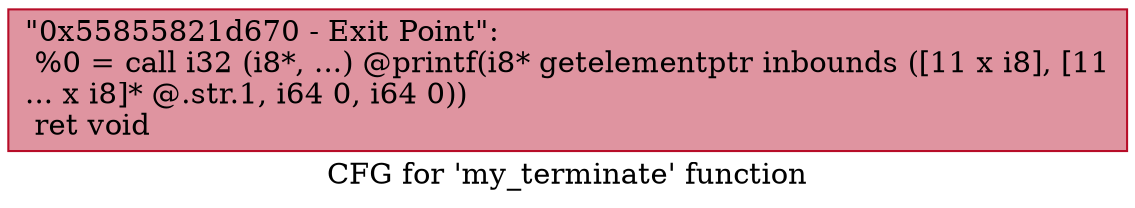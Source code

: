 digraph "CFG for 'my_terminate' function" {
	label="CFG for 'my_terminate' function";

	Node0x55855821d670 [shape=record,color="#b70d28ff", style=filled, fillcolor="#b70d2870",label="{\"0x55855821d670 - Exit Point\":\l  %0 = call i32 (i8*, ...) @printf(i8* getelementptr inbounds ([11 x i8], [11\l... x i8]* @.str.1, i64 0, i64 0))\l  ret void\l}"];
}

